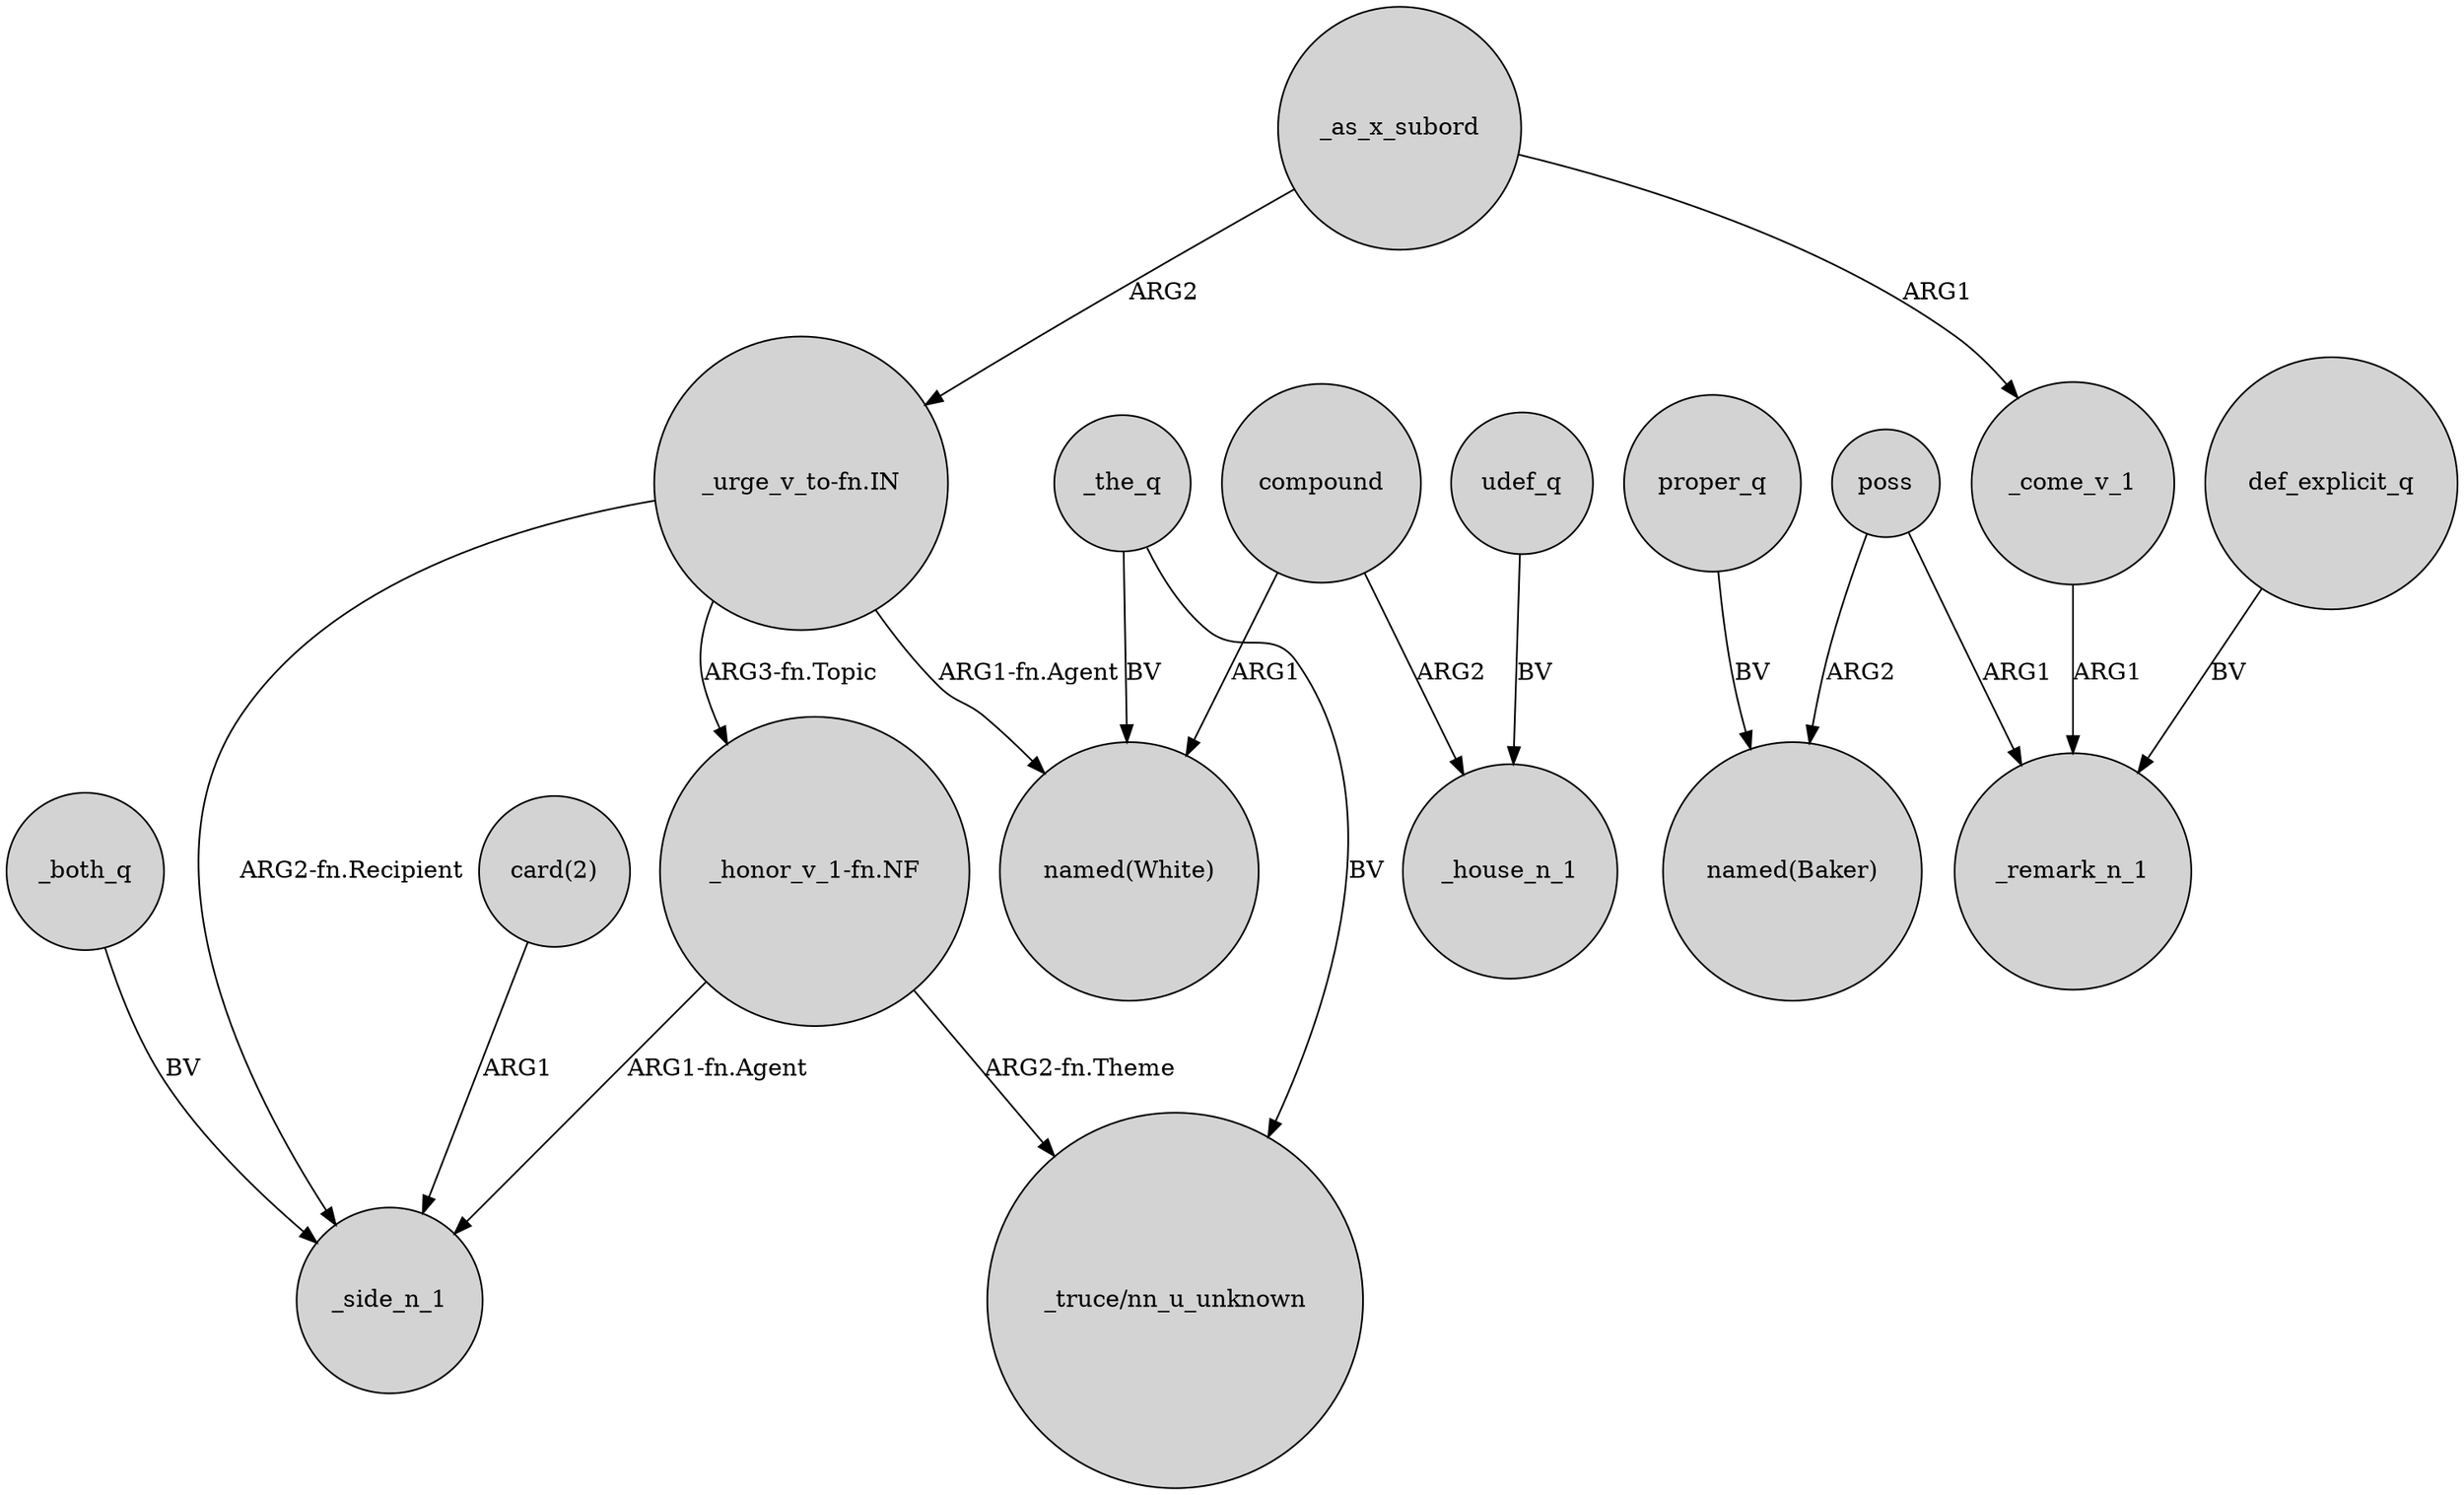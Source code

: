 digraph {
	node [shape=circle style=filled]
	"_urge_v_to-fn.IN" -> _side_n_1 [label="ARG2-fn.Recipient"]
	_both_q -> _side_n_1 [label=BV]
	poss -> _remark_n_1 [label=ARG1]
	compound -> _house_n_1 [label=ARG2]
	_come_v_1 -> _remark_n_1 [label=ARG1]
	"_honor_v_1-fn.NF" -> "_truce/nn_u_unknown" [label="ARG2-fn.Theme"]
	udef_q -> _house_n_1 [label=BV]
	proper_q -> "named(Baker)" [label=BV]
	"card(2)" -> _side_n_1 [label=ARG1]
	_the_q -> "named(White)" [label=BV]
	_as_x_subord -> "_urge_v_to-fn.IN" [label=ARG2]
	_as_x_subord -> _come_v_1 [label=ARG1]
	_the_q -> "_truce/nn_u_unknown" [label=BV]
	"_urge_v_to-fn.IN" -> "_honor_v_1-fn.NF" [label="ARG3-fn.Topic"]
	def_explicit_q -> _remark_n_1 [label=BV]
	compound -> "named(White)" [label=ARG1]
	"_urge_v_to-fn.IN" -> "named(White)" [label="ARG1-fn.Agent"]
	"_honor_v_1-fn.NF" -> _side_n_1 [label="ARG1-fn.Agent"]
	poss -> "named(Baker)" [label=ARG2]
}
